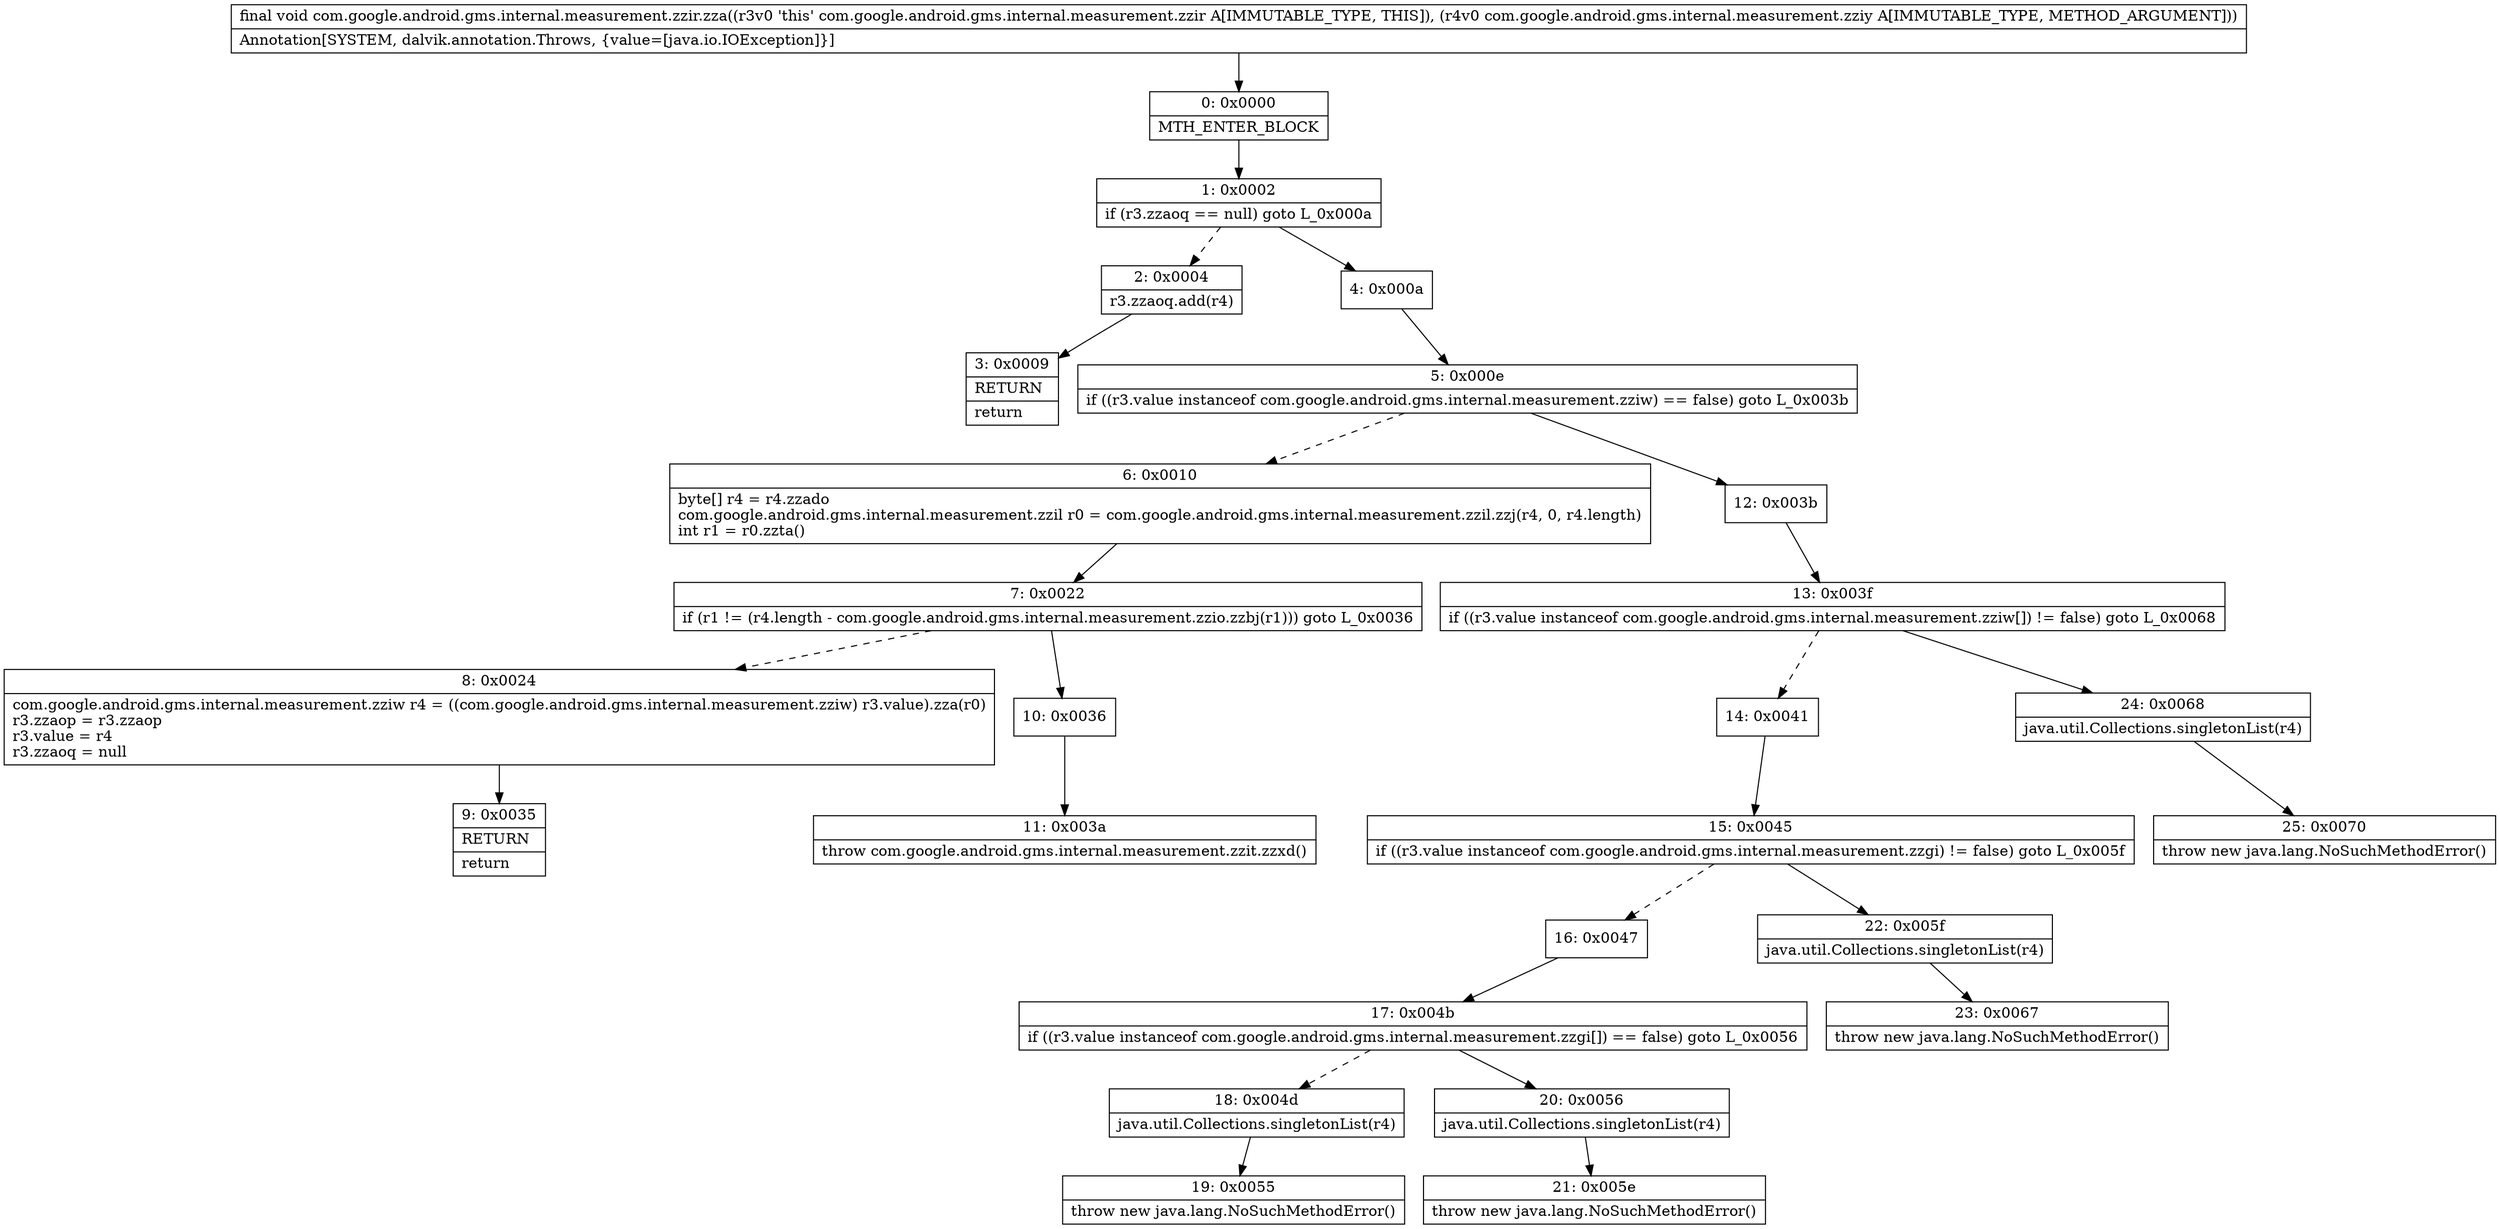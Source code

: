 digraph "CFG forcom.google.android.gms.internal.measurement.zzir.zza(Lcom\/google\/android\/gms\/internal\/measurement\/zziy;)V" {
Node_0 [shape=record,label="{0\:\ 0x0000|MTH_ENTER_BLOCK\l}"];
Node_1 [shape=record,label="{1\:\ 0x0002|if (r3.zzaoq == null) goto L_0x000a\l}"];
Node_2 [shape=record,label="{2\:\ 0x0004|r3.zzaoq.add(r4)\l}"];
Node_3 [shape=record,label="{3\:\ 0x0009|RETURN\l|return\l}"];
Node_4 [shape=record,label="{4\:\ 0x000a}"];
Node_5 [shape=record,label="{5\:\ 0x000e|if ((r3.value instanceof com.google.android.gms.internal.measurement.zziw) == false) goto L_0x003b\l}"];
Node_6 [shape=record,label="{6\:\ 0x0010|byte[] r4 = r4.zzado\lcom.google.android.gms.internal.measurement.zzil r0 = com.google.android.gms.internal.measurement.zzil.zzj(r4, 0, r4.length)\lint r1 = r0.zzta()\l}"];
Node_7 [shape=record,label="{7\:\ 0x0022|if (r1 != (r4.length \- com.google.android.gms.internal.measurement.zzio.zzbj(r1))) goto L_0x0036\l}"];
Node_8 [shape=record,label="{8\:\ 0x0024|com.google.android.gms.internal.measurement.zziw r4 = ((com.google.android.gms.internal.measurement.zziw) r3.value).zza(r0)\lr3.zzaop = r3.zzaop\lr3.value = r4\lr3.zzaoq = null\l}"];
Node_9 [shape=record,label="{9\:\ 0x0035|RETURN\l|return\l}"];
Node_10 [shape=record,label="{10\:\ 0x0036}"];
Node_11 [shape=record,label="{11\:\ 0x003a|throw com.google.android.gms.internal.measurement.zzit.zzxd()\l}"];
Node_12 [shape=record,label="{12\:\ 0x003b}"];
Node_13 [shape=record,label="{13\:\ 0x003f|if ((r3.value instanceof com.google.android.gms.internal.measurement.zziw[]) != false) goto L_0x0068\l}"];
Node_14 [shape=record,label="{14\:\ 0x0041}"];
Node_15 [shape=record,label="{15\:\ 0x0045|if ((r3.value instanceof com.google.android.gms.internal.measurement.zzgi) != false) goto L_0x005f\l}"];
Node_16 [shape=record,label="{16\:\ 0x0047}"];
Node_17 [shape=record,label="{17\:\ 0x004b|if ((r3.value instanceof com.google.android.gms.internal.measurement.zzgi[]) == false) goto L_0x0056\l}"];
Node_18 [shape=record,label="{18\:\ 0x004d|java.util.Collections.singletonList(r4)\l}"];
Node_19 [shape=record,label="{19\:\ 0x0055|throw new java.lang.NoSuchMethodError()\l}"];
Node_20 [shape=record,label="{20\:\ 0x0056|java.util.Collections.singletonList(r4)\l}"];
Node_21 [shape=record,label="{21\:\ 0x005e|throw new java.lang.NoSuchMethodError()\l}"];
Node_22 [shape=record,label="{22\:\ 0x005f|java.util.Collections.singletonList(r4)\l}"];
Node_23 [shape=record,label="{23\:\ 0x0067|throw new java.lang.NoSuchMethodError()\l}"];
Node_24 [shape=record,label="{24\:\ 0x0068|java.util.Collections.singletonList(r4)\l}"];
Node_25 [shape=record,label="{25\:\ 0x0070|throw new java.lang.NoSuchMethodError()\l}"];
MethodNode[shape=record,label="{final void com.google.android.gms.internal.measurement.zzir.zza((r3v0 'this' com.google.android.gms.internal.measurement.zzir A[IMMUTABLE_TYPE, THIS]), (r4v0 com.google.android.gms.internal.measurement.zziy A[IMMUTABLE_TYPE, METHOD_ARGUMENT]))  | Annotation[SYSTEM, dalvik.annotation.Throws, \{value=[java.io.IOException]\}]\l}"];
MethodNode -> Node_0;
Node_0 -> Node_1;
Node_1 -> Node_2[style=dashed];
Node_1 -> Node_4;
Node_2 -> Node_3;
Node_4 -> Node_5;
Node_5 -> Node_6[style=dashed];
Node_5 -> Node_12;
Node_6 -> Node_7;
Node_7 -> Node_8[style=dashed];
Node_7 -> Node_10;
Node_8 -> Node_9;
Node_10 -> Node_11;
Node_12 -> Node_13;
Node_13 -> Node_14[style=dashed];
Node_13 -> Node_24;
Node_14 -> Node_15;
Node_15 -> Node_16[style=dashed];
Node_15 -> Node_22;
Node_16 -> Node_17;
Node_17 -> Node_18[style=dashed];
Node_17 -> Node_20;
Node_18 -> Node_19;
Node_20 -> Node_21;
Node_22 -> Node_23;
Node_24 -> Node_25;
}

